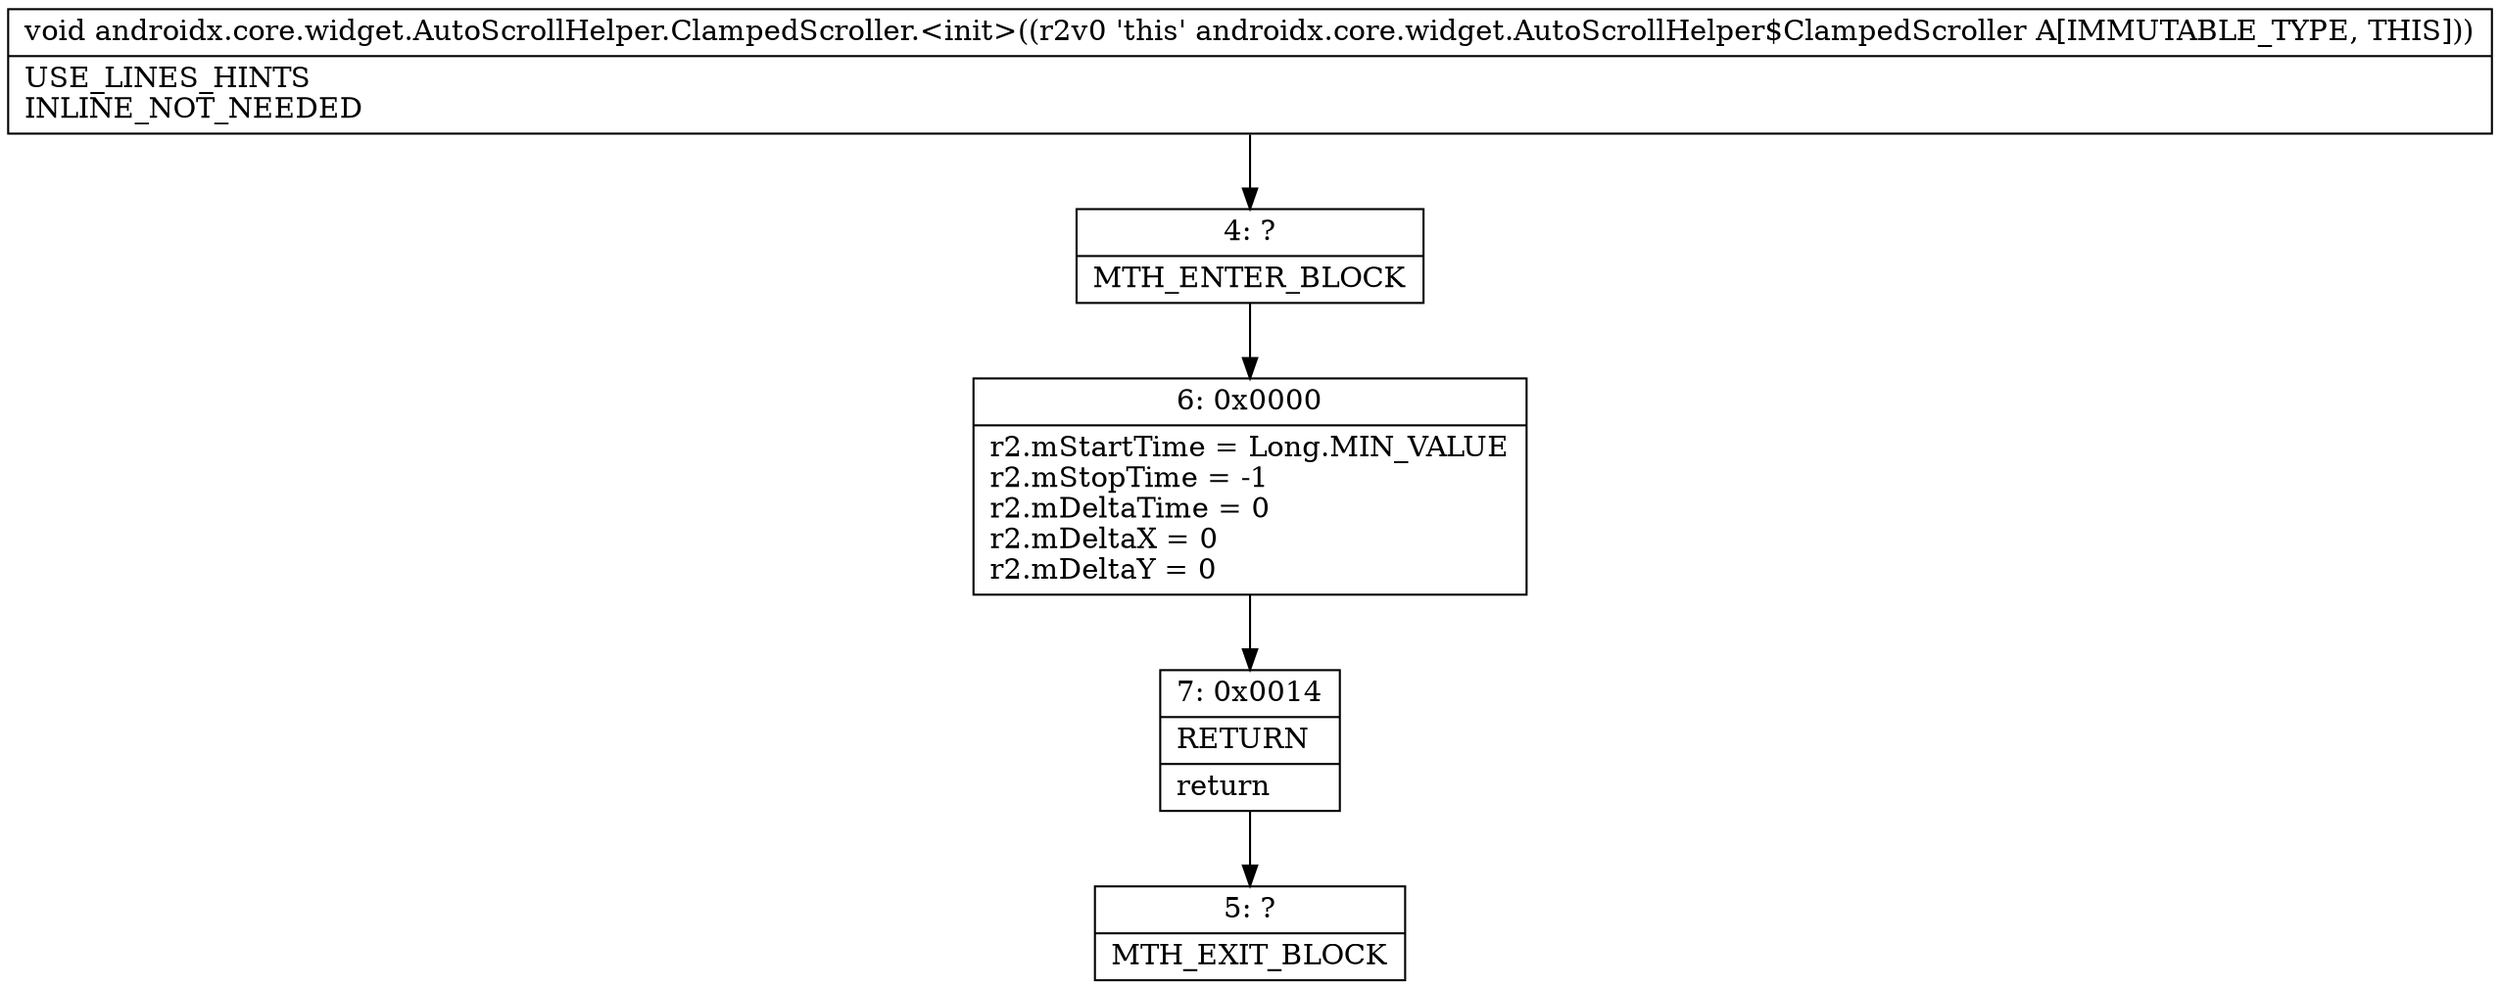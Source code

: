 digraph "CFG forandroidx.core.widget.AutoScrollHelper.ClampedScroller.\<init\>()V" {
Node_4 [shape=record,label="{4\:\ ?|MTH_ENTER_BLOCK\l}"];
Node_6 [shape=record,label="{6\:\ 0x0000|r2.mStartTime = Long.MIN_VALUE\lr2.mStopTime = \-1\lr2.mDeltaTime = 0\lr2.mDeltaX = 0\lr2.mDeltaY = 0\l}"];
Node_7 [shape=record,label="{7\:\ 0x0014|RETURN\l|return\l}"];
Node_5 [shape=record,label="{5\:\ ?|MTH_EXIT_BLOCK\l}"];
MethodNode[shape=record,label="{void androidx.core.widget.AutoScrollHelper.ClampedScroller.\<init\>((r2v0 'this' androidx.core.widget.AutoScrollHelper$ClampedScroller A[IMMUTABLE_TYPE, THIS]))  | USE_LINES_HINTS\lINLINE_NOT_NEEDED\l}"];
MethodNode -> Node_4;Node_4 -> Node_6;
Node_6 -> Node_7;
Node_7 -> Node_5;
}


